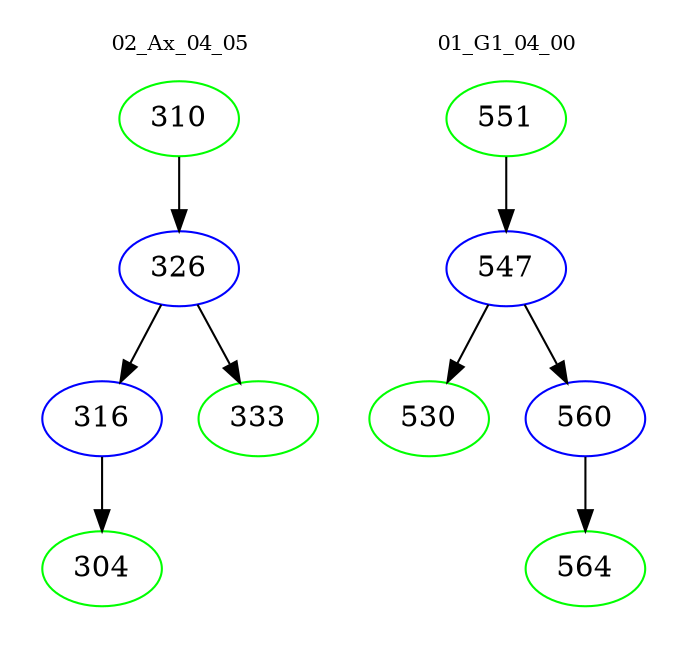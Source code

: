 digraph{
subgraph cluster_0 {
color = white
label = "02_Ax_04_05";
fontsize=10;
T0_310 [label="310", color="green"]
T0_310 -> T0_326 [color="black"]
T0_326 [label="326", color="blue"]
T0_326 -> T0_316 [color="black"]
T0_316 [label="316", color="blue"]
T0_316 -> T0_304 [color="black"]
T0_304 [label="304", color="green"]
T0_326 -> T0_333 [color="black"]
T0_333 [label="333", color="green"]
}
subgraph cluster_1 {
color = white
label = "01_G1_04_00";
fontsize=10;
T1_551 [label="551", color="green"]
T1_551 -> T1_547 [color="black"]
T1_547 [label="547", color="blue"]
T1_547 -> T1_530 [color="black"]
T1_530 [label="530", color="green"]
T1_547 -> T1_560 [color="black"]
T1_560 [label="560", color="blue"]
T1_560 -> T1_564 [color="black"]
T1_564 [label="564", color="green"]
}
}

